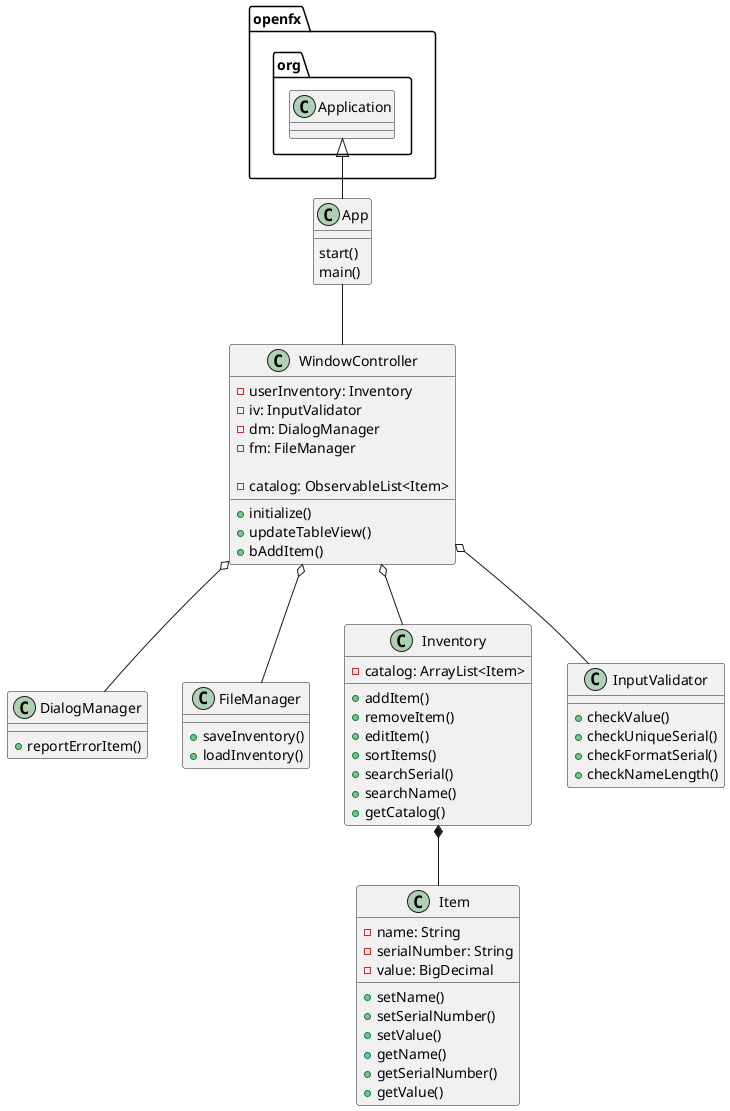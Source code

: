 @startuml
class App{
start()
main()
}

class WindowController{
- userInventory: Inventory
- iv: InputValidator
- dm: DialogManager
- fm: FileManager

- catalog: ObservableList<Item>

+initialize()
+updateTableView()
+bAddItem()
}

class DialogManager{
+reportErrorItem()
}

class FileManager{
+saveInventory()
+loadInventory()
}

class Inventory{
- catalog: ArrayList<Item>

+addItem()
+removeItem()
+editItem()
+sortItems()
+searchSerial()
+searchName()
+getCatalog()
}

class Item{
-name: String
-serialNumber: String
-value: BigDecimal

+setName()
+setSerialNumber()
+setValue()
+getName()
+getSerialNumber()
+getValue()
}

class InputValidator{
+ checkValue()
+ checkUniqueSerial()
+ checkFormatSerial()
+ checkNameLength()
}

openfx.org.Application <|-- App
App -- WindowController
WindowController o-- DialogManager
WindowController o-- FileManager
WindowController o-- Inventory
Inventory *-- Item
WindowController o-- InputValidator
@enduml